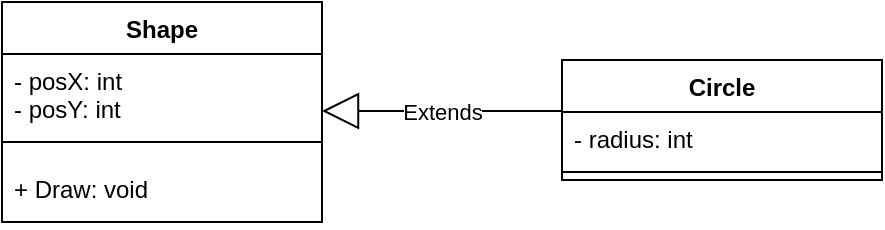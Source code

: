 <mxfile version="20.5.1" type="github"><diagram id="71clkWLptC04fcVsPjP6" name="第 1 页"><mxGraphModel dx="946" dy="535" grid="1" gridSize="10" guides="1" tooltips="1" connect="1" arrows="1" fold="1" page="1" pageScale="1" pageWidth="827" pageHeight="1169" math="0" shadow="0"><root><mxCell id="0"/><mxCell id="1" parent="0"/><mxCell id="fxwUykNjaqjuJ3Gck1j_-10" value="Shape" style="swimlane;fontStyle=1;align=center;verticalAlign=top;childLayout=stackLayout;horizontal=1;startSize=26;horizontalStack=0;resizeParent=1;resizeParentMax=0;resizeLast=0;collapsible=1;marginBottom=0;" vertex="1" parent="1"><mxGeometry x="220" y="110" width="160" height="110" as="geometry"/></mxCell><mxCell id="fxwUykNjaqjuJ3Gck1j_-11" value="- posX: int&#10;- posY: int" style="text;strokeColor=none;fillColor=none;align=left;verticalAlign=top;spacingLeft=4;spacingRight=4;overflow=hidden;rotatable=0;points=[[0,0.5],[1,0.5]];portConstraint=eastwest;" vertex="1" parent="fxwUykNjaqjuJ3Gck1j_-10"><mxGeometry y="26" width="160" height="34" as="geometry"/></mxCell><mxCell id="fxwUykNjaqjuJ3Gck1j_-12" value="" style="line;strokeWidth=1;fillColor=none;align=left;verticalAlign=middle;spacingTop=-1;spacingLeft=3;spacingRight=3;rotatable=0;labelPosition=right;points=[];portConstraint=eastwest;strokeColor=inherit;" vertex="1" parent="fxwUykNjaqjuJ3Gck1j_-10"><mxGeometry y="60" width="160" height="20" as="geometry"/></mxCell><mxCell id="fxwUykNjaqjuJ3Gck1j_-13" value="+ Draw: void" style="text;strokeColor=none;fillColor=none;align=left;verticalAlign=top;spacingLeft=4;spacingRight=4;overflow=hidden;rotatable=0;points=[[0,0.5],[1,0.5]];portConstraint=eastwest;" vertex="1" parent="fxwUykNjaqjuJ3Gck1j_-10"><mxGeometry y="80" width="160" height="30" as="geometry"/></mxCell><mxCell id="fxwUykNjaqjuJ3Gck1j_-14" value="Circle" style="swimlane;fontStyle=1;align=center;verticalAlign=top;childLayout=stackLayout;horizontal=1;startSize=26;horizontalStack=0;resizeParent=1;resizeParentMax=0;resizeLast=0;collapsible=1;marginBottom=0;" vertex="1" parent="1"><mxGeometry x="500" y="139" width="160" height="60" as="geometry"/></mxCell><mxCell id="fxwUykNjaqjuJ3Gck1j_-15" value="- radius: int" style="text;strokeColor=none;fillColor=none;align=left;verticalAlign=top;spacingLeft=4;spacingRight=4;overflow=hidden;rotatable=0;points=[[0,0.5],[1,0.5]];portConstraint=eastwest;" vertex="1" parent="fxwUykNjaqjuJ3Gck1j_-14"><mxGeometry y="26" width="160" height="26" as="geometry"/></mxCell><mxCell id="fxwUykNjaqjuJ3Gck1j_-16" value="" style="line;strokeWidth=1;fillColor=none;align=left;verticalAlign=middle;spacingTop=-1;spacingLeft=3;spacingRight=3;rotatable=0;labelPosition=right;points=[];portConstraint=eastwest;strokeColor=inherit;" vertex="1" parent="fxwUykNjaqjuJ3Gck1j_-14"><mxGeometry y="52" width="160" height="8" as="geometry"/></mxCell><mxCell id="fxwUykNjaqjuJ3Gck1j_-19" value="Extends" style="endArrow=block;endSize=16;endFill=0;html=1;rounded=0;" edge="1" parent="1"><mxGeometry width="160" relative="1" as="geometry"><mxPoint x="500" y="164.5" as="sourcePoint"/><mxPoint x="380" y="164.5" as="targetPoint"/></mxGeometry></mxCell></root></mxGraphModel></diagram></mxfile>